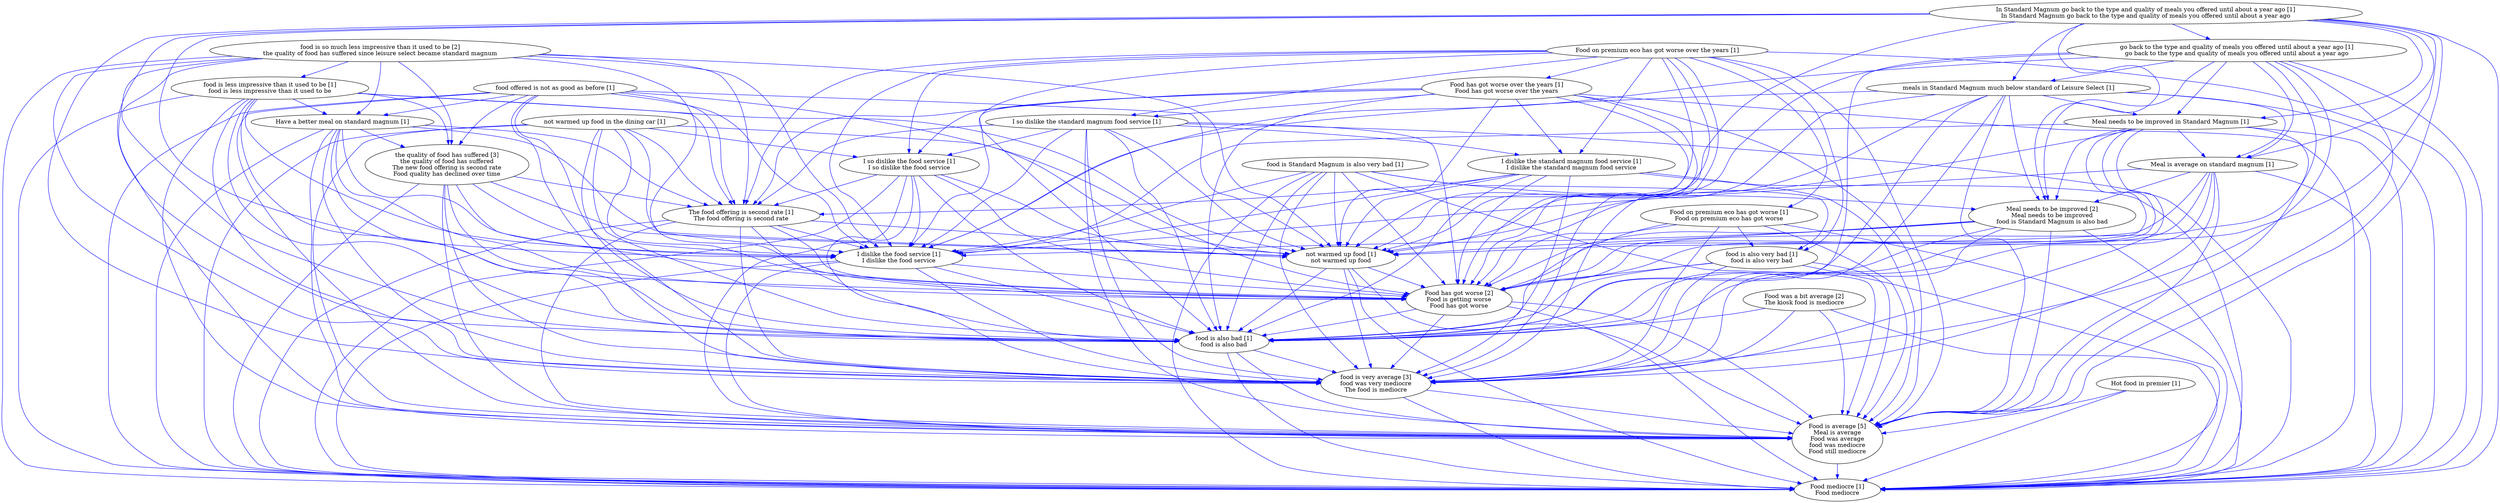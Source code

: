digraph collapsedGraph {
"food is very average [3]\nfood was very mediocre\nThe food is mediocre""the quality of food has suffered [3]\nthe quality of food has suffered\nThe new food offering is second rate\nFood quality has declined over time""food is so much less impressive than it used to be [2]\nthe quality of food has suffered since leisure select became standard magnum""Meal needs to be improved [2]\nMeal needs to be improved\nfood is Standard Magnum is also bad""Food is average [5]\nMeal is average\nFood was average\nfood was mediocre\nFood still mediocre""Food was a bit average [2]\nThe kiosk food is mediocre""Food has got worse [2]\nFood is getting worse\nFood has got worse""Food mediocre [1]\nFood mediocre""Food on premium eco has got worse over the years [1]""Food on premium eco has got worse [1]\nFood on premium eco has got worse""Food has got worse over the years [1]\nFood has got worse over the years""Have a better meal on standard magnum [1]""Hot food in premier [1]""I so dislike the standard magnum food service [1]""I dislike the standard magnum food service [1]\nI dislike the standard magnum food service""I dislike the food service [1]\nI dislike the food service""I so dislike the food service [1]\nI so dislike the food service""In Standard Magnum go back to the type and quality of meals you offered until about a year ago [1]\nIn Standard Magnum go back to the type and quality of meals you offered until about a year ago""go back to the type and quality of meals you offered until about a year ago [1]\ngo back to the type and quality of meals you offered until about a year ago""Meal is average on standard magnum [1]""Meal needs to be improved in Standard Magnum [1]""The food offering is second rate [1]\nThe food offering is second rate""food is Standard Magnum is also very bad [1]""food is also bad [1]\nfood is also bad""food is also very bad [1]\nfood is also very bad""food is less impressive than it used to be [1]\nfood is less impressive than it used to be""food offered is not as good as before [1]""meals in Standard Magnum much below standard of Leisure Select [1]""not warmed up food in the dining car [1]""not warmed up food [1]\nnot warmed up food""food is Standard Magnum is also very bad [1]" -> "Food is average [5]\nMeal is average\nFood was average\nfood was mediocre\nFood still mediocre" [color=blue]
"food is Standard Magnum is also very bad [1]" -> "I dislike the food service [1]\nI dislike the food service" [color=blue]
"food is Standard Magnum is also very bad [1]" -> "Food mediocre [1]\nFood mediocre" [color=blue]
"food is Standard Magnum is also very bad [1]" -> "food is very average [3]\nfood was very mediocre\nThe food is mediocre" [color=blue]
"Meal needs to be improved [2]\nMeal needs to be improved\nfood is Standard Magnum is also bad" -> "food is very average [3]\nfood was very mediocre\nThe food is mediocre" [color=blue]
"the quality of food has suffered [3]\nthe quality of food has suffered\nThe new food offering is second rate\nFood quality has declined over time" -> "food is very average [3]\nfood was very mediocre\nThe food is mediocre" [color=blue]
"the quality of food has suffered [3]\nthe quality of food has suffered\nThe new food offering is second rate\nFood quality has declined over time" -> "The food offering is second rate [1]\nThe food offering is second rate" [color=blue]
"food is Standard Magnum is also very bad [1]" -> "Food has got worse [2]\nFood is getting worse\nFood has got worse" [color=blue]
"Food has got worse [2]\nFood is getting worse\nFood has got worse" -> "Food mediocre [1]\nFood mediocre" [color=blue]
"Food has got worse [2]\nFood is getting worse\nFood has got worse" -> "food is also bad [1]\nfood is also bad" [color=blue]
"The food offering is second rate [1]\nThe food offering is second rate" -> "food is also bad [1]\nfood is also bad" [color=blue]
"food is Standard Magnum is also very bad [1]" -> "Meal needs to be improved [2]\nMeal needs to be improved\nfood is Standard Magnum is also bad" [color=blue]
"The food offering is second rate [1]\nThe food offering is second rate" -> "Food mediocre [1]\nFood mediocre" [color=blue]
"food is so much less impressive than it used to be [2]\nthe quality of food has suffered since leisure select became standard magnum" -> "Food has got worse [2]\nFood is getting worse\nFood has got worse" [color=blue]
"go back to the type and quality of meals you offered until about a year ago [1]\ngo back to the type and quality of meals you offered until about a year ago" -> "Meal needs to be improved [2]\nMeal needs to be improved\nfood is Standard Magnum is also bad" [color=blue]
"The food offering is second rate [1]\nThe food offering is second rate" -> "I dislike the food service [1]\nI dislike the food service" [color=blue]
"food is so much less impressive than it used to be [2]\nthe quality of food has suffered since leisure select became standard magnum" -> "The food offering is second rate [1]\nThe food offering is second rate" [color=blue]
"go back to the type and quality of meals you offered until about a year ago [1]\ngo back to the type and quality of meals you offered until about a year ago" -> "meals in Standard Magnum much below standard of Leisure Select [1]" [color=blue]
"The food offering is second rate [1]\nThe food offering is second rate" -> "Food is average [5]\nMeal is average\nFood was average\nfood was mediocre\nFood still mediocre" [color=blue]
"The food offering is second rate [1]\nThe food offering is second rate" -> "Food has got worse [2]\nFood is getting worse\nFood has got worse" [color=blue]
"food is also bad [1]\nfood is also bad" -> "food is very average [3]\nfood was very mediocre\nThe food is mediocre" [color=blue]
"not warmed up food in the dining car [1]" -> "Food is average [5]\nMeal is average\nFood was average\nfood was mediocre\nFood still mediocre" [color=blue]
"Meal needs to be improved [2]\nMeal needs to be improved\nfood is Standard Magnum is also bad" -> "not warmed up food [1]\nnot warmed up food" [color=blue]
"food is so much less impressive than it used to be [2]\nthe quality of food has suffered since leisure select became standard magnum" -> "not warmed up food [1]\nnot warmed up food" [color=blue]
"not warmed up food [1]\nnot warmed up food" -> "Food is average [5]\nMeal is average\nFood was average\nfood was mediocre\nFood still mediocre" [color=blue]
"food is so much less impressive than it used to be [2]\nthe quality of food has suffered since leisure select became standard magnum" -> "food is very average [3]\nfood was very mediocre\nThe food is mediocre" [color=blue]
"go back to the type and quality of meals you offered until about a year ago [1]\ngo back to the type and quality of meals you offered until about a year ago" -> "Meal is average on standard magnum [1]" [color=blue]
"In Standard Magnum go back to the type and quality of meals you offered until about a year ago [1]\nIn Standard Magnum go back to the type and quality of meals you offered until about a year ago" -> "Food is average [5]\nMeal is average\nFood was average\nfood was mediocre\nFood still mediocre" [color=blue]
"In Standard Magnum go back to the type and quality of meals you offered until about a year ago [1]\nIn Standard Magnum go back to the type and quality of meals you offered until about a year ago" -> "Meal needs to be improved in Standard Magnum [1]" [color=blue]
"In Standard Magnum go back to the type and quality of meals you offered until about a year ago [1]\nIn Standard Magnum go back to the type and quality of meals you offered until about a year ago" -> "Food mediocre [1]\nFood mediocre" [color=blue]
"In Standard Magnum go back to the type and quality of meals you offered until about a year ago [1]\nIn Standard Magnum go back to the type and quality of meals you offered until about a year ago" -> "I dislike the food service [1]\nI dislike the food service" [color=blue]
"In Standard Magnum go back to the type and quality of meals you offered until about a year ago [1]\nIn Standard Magnum go back to the type and quality of meals you offered until about a year ago" -> "food is also bad [1]\nfood is also bad" [color=blue]
"In Standard Magnum go back to the type and quality of meals you offered until about a year ago [1]\nIn Standard Magnum go back to the type and quality of meals you offered until about a year ago" -> "Food has got worse [2]\nFood is getting worse\nFood has got worse" [color=blue]
"go back to the type and quality of meals you offered until about a year ago [1]\ngo back to the type and quality of meals you offered until about a year ago" -> "Meal needs to be improved in Standard Magnum [1]" [color=blue]
"go back to the type and quality of meals you offered until about a year ago [1]\ngo back to the type and quality of meals you offered until about a year ago" -> "Food is average [5]\nMeal is average\nFood was average\nfood was mediocre\nFood still mediocre" [color=blue]
"go back to the type and quality of meals you offered until about a year ago [1]\ngo back to the type and quality of meals you offered until about a year ago" -> "Food has got worse [2]\nFood is getting worse\nFood has got worse" [color=blue]
"go back to the type and quality of meals you offered until about a year ago [1]\ngo back to the type and quality of meals you offered until about a year ago" -> "food is also bad [1]\nfood is also bad" [color=blue]
"Food on premium eco has got worse over the years [1]" -> "I dislike the food service [1]\nI dislike the food service" [color=blue]
"Food on premium eco has got worse over the years [1]" -> "Food mediocre [1]\nFood mediocre" [color=blue]
"go back to the type and quality of meals you offered until about a year ago [1]\ngo back to the type and quality of meals you offered until about a year ago" -> "I dislike the food service [1]\nI dislike the food service" [color=blue]
"go back to the type and quality of meals you offered until about a year ago [1]\ngo back to the type and quality of meals you offered until about a year ago" -> "Food mediocre [1]\nFood mediocre" [color=blue]
"Food on premium eco has got worse over the years [1]" -> "food is also bad [1]\nfood is also bad" [color=blue]
"not warmed up food [1]\nnot warmed up food" -> "Food has got worse [2]\nFood is getting worse\nFood has got worse" [color=blue]
"In Standard Magnum go back to the type and quality of meals you offered until about a year ago [1]\nIn Standard Magnum go back to the type and quality of meals you offered until about a year ago" -> "meals in Standard Magnum much below standard of Leisure Select [1]" [color=blue]
"In Standard Magnum go back to the type and quality of meals you offered until about a year ago [1]\nIn Standard Magnum go back to the type and quality of meals you offered until about a year ago" -> "Meal needs to be improved [2]\nMeal needs to be improved\nfood is Standard Magnum is also bad" [color=blue]
"not warmed up food [1]\nnot warmed up food" -> "Food mediocre [1]\nFood mediocre" [color=blue]
"Food has got worse [2]\nFood is getting worse\nFood has got worse" -> "food is very average [3]\nfood was very mediocre\nThe food is mediocre" [color=blue]
"Food is average [5]\nMeal is average\nFood was average\nfood was mediocre\nFood still mediocre" -> "Food mediocre [1]\nFood mediocre" [color=blue]
"Food has got worse [2]\nFood is getting worse\nFood has got worse" -> "Food is average [5]\nMeal is average\nFood was average\nfood was mediocre\nFood still mediocre" [color=blue]
"I so dislike the food service [1]\nI so dislike the food service" -> "Food has got worse [2]\nFood is getting worse\nFood has got worse" [color=blue]
"I so dislike the food service [1]\nI so dislike the food service" -> "The food offering is second rate [1]\nThe food offering is second rate" [color=blue]
"I so dislike the food service [1]\nI so dislike the food service" -> "food is very average [3]\nfood was very mediocre\nThe food is mediocre" [color=blue]
"I so dislike the food service [1]\nI so dislike the food service" -> "not warmed up food [1]\nnot warmed up food" [color=blue]
"Food on premium eco has got worse [1]\nFood on premium eco has got worse" -> "food is also bad [1]\nfood is also bad" [color=blue]
"go back to the type and quality of meals you offered until about a year ago [1]\ngo back to the type and quality of meals you offered until about a year ago" -> "food is very average [3]\nfood was very mediocre\nThe food is mediocre" [color=blue]
"go back to the type and quality of meals you offered until about a year ago [1]\ngo back to the type and quality of meals you offered until about a year ago" -> "not warmed up food [1]\nnot warmed up food" [color=blue]
"Food on premium eco has got worse [1]\nFood on premium eco has got worse" -> "Food mediocre [1]\nFood mediocre" [color=blue]
"Food on premium eco has got worse [1]\nFood on premium eco has got worse" -> "food is very average [3]\nfood was very mediocre\nThe food is mediocre" [color=blue]
"Food on premium eco has got worse [1]\nFood on premium eco has got worse" -> "Food has got worse [2]\nFood is getting worse\nFood has got worse" [color=blue]
"Food on premium eco has got worse [1]\nFood on premium eco has got worse" -> "food is also very bad [1]\nfood is also very bad" [color=blue]
"I so dislike the food service [1]\nI so dislike the food service" -> "Food is average [5]\nMeal is average\nFood was average\nfood was mediocre\nFood still mediocre" [color=blue]
"I dislike the standard magnum food service [1]\nI dislike the standard magnum food service" -> "Food mediocre [1]\nFood mediocre" [color=blue]
"I dislike the standard magnum food service [1]\nI dislike the standard magnum food service" -> "Food has got worse [2]\nFood is getting worse\nFood has got worse" [color=blue]
"I dislike the standard magnum food service [1]\nI dislike the standard magnum food service" -> "food is also bad [1]\nfood is also bad" [color=blue]
"food offered is not as good as before [1]" -> "Food is average [5]\nMeal is average\nFood was average\nfood was mediocre\nFood still mediocre" [color=blue]
"food offered is not as good as before [1]" -> "Have a better meal on standard magnum [1]" [color=blue]
"food offered is not as good as before [1]" -> "Food has got worse [2]\nFood is getting worse\nFood has got worse" [color=blue]
"food offered is not as good as before [1]" -> "food is also bad [1]\nfood is also bad" [color=blue]
"Food on premium eco has got worse over the years [1]" -> "I so dislike the standard magnum food service [1]" [color=blue]
"Food on premium eco has got worse [1]\nFood on premium eco has got worse" -> "Food is average [5]\nMeal is average\nFood was average\nfood was mediocre\nFood still mediocre" [color=blue]
"food offered is not as good as before [1]" -> "I dislike the food service [1]\nI dislike the food service" [color=blue]
"food offered is not as good as before [1]" -> "Food mediocre [1]\nFood mediocre" [color=blue]
"food offered is not as good as before [1]" -> "food is very average [3]\nfood was very mediocre\nThe food is mediocre" [color=blue]
"Meal is average on standard magnum [1]" -> "Food has got worse [2]\nFood is getting worse\nFood has got worse" [color=blue]
"Meal is average on standard magnum [1]" -> "food is very average [3]\nfood was very mediocre\nThe food is mediocre" [color=blue]
"In Standard Magnum go back to the type and quality of meals you offered until about a year ago [1]\nIn Standard Magnum go back to the type and quality of meals you offered until about a year ago" -> "Meal is average on standard magnum [1]" [color=blue]
"Meal is average on standard magnum [1]" -> "not warmed up food [1]\nnot warmed up food" [color=blue]
"Food on premium eco has got worse over the years [1]" -> "Food is average [5]\nMeal is average\nFood was average\nfood was mediocre\nFood still mediocre" [color=blue]
"I dislike the standard magnum food service [1]\nI dislike the standard magnum food service" -> "Food is average [5]\nMeal is average\nFood was average\nfood was mediocre\nFood still mediocre" [color=blue]
"food is less impressive than it used to be [1]\nfood is less impressive than it used to be" -> "food is also bad [1]\nfood is also bad" [color=blue]
"food is less impressive than it used to be [1]\nfood is less impressive than it used to be" -> "Have a better meal on standard magnum [1]" [color=blue]
"food is less impressive than it used to be [1]\nfood is less impressive than it used to be" -> "I dislike the food service [1]\nI dislike the food service" [color=blue]
"food is less impressive than it used to be [1]\nfood is less impressive than it used to be" -> "Food mediocre [1]\nFood mediocre" [color=blue]
"food is less impressive than it used to be [1]\nfood is less impressive than it used to be" -> "Food is average [5]\nMeal is average\nFood was average\nfood was mediocre\nFood still mediocre" [color=blue]
"food is less impressive than it used to be [1]\nfood is less impressive than it used to be" -> "food is very average [3]\nfood was very mediocre\nThe food is mediocre" [color=blue]
"food is less impressive than it used to be [1]\nfood is less impressive than it used to be" -> "not warmed up food [1]\nnot warmed up food" [color=blue]
"not warmed up food in the dining car [1]" -> "food is also bad [1]\nfood is also bad" [color=blue]
"not warmed up food in the dining car [1]" -> "Food has got worse [2]\nFood is getting worse\nFood has got worse" [color=blue]
"not warmed up food in the dining car [1]" -> "I dislike the food service [1]\nI dislike the food service" [color=blue]
"not warmed up food in the dining car [1]" -> "Food mediocre [1]\nFood mediocre" [color=blue]
"food is less impressive than it used to be [1]\nfood is less impressive than it used to be" -> "the quality of food has suffered [3]\nthe quality of food has suffered\nThe new food offering is second rate\nFood quality has declined over time" [color=blue]
"food is less impressive than it used to be [1]\nfood is less impressive than it used to be" -> "The food offering is second rate [1]\nThe food offering is second rate" [color=blue]
"food is less impressive than it used to be [1]\nfood is less impressive than it used to be" -> "Food has got worse [2]\nFood is getting worse\nFood has got worse" [color=blue]
"In Standard Magnum go back to the type and quality of meals you offered until about a year ago [1]\nIn Standard Magnum go back to the type and quality of meals you offered until about a year ago" -> "not warmed up food [1]\nnot warmed up food" [color=blue]
"In Standard Magnum go back to the type and quality of meals you offered until about a year ago [1]\nIn Standard Magnum go back to the type and quality of meals you offered until about a year ago" -> "food is very average [3]\nfood was very mediocre\nThe food is mediocre" [color=blue]
"I so dislike the food service [1]\nI so dislike the food service" -> "food is also bad [1]\nfood is also bad" [color=blue]
"I so dislike the food service [1]\nI so dislike the food service" -> "Food mediocre [1]\nFood mediocre" [color=blue]
"I so dislike the standard magnum food service [1]" -> "Food is average [5]\nMeal is average\nFood was average\nfood was mediocre\nFood still mediocre" [color=blue]
"Meal needs to be improved [2]\nMeal needs to be improved\nfood is Standard Magnum is also bad" -> "food is also bad [1]\nfood is also bad" [color=blue]
"I so dislike the standard magnum food service [1]" -> "not warmed up food [1]\nnot warmed up food" [color=blue]
"Meal needs to be improved [2]\nMeal needs to be improved\nfood is Standard Magnum is also bad" -> "Food is average [5]\nMeal is average\nFood was average\nfood was mediocre\nFood still mediocre" [color=blue]
"Meal needs to be improved [2]\nMeal needs to be improved\nfood is Standard Magnum is also bad" -> "I dislike the food service [1]\nI dislike the food service" [color=blue]
"Meal needs to be improved [2]\nMeal needs to be improved\nfood is Standard Magnum is also bad" -> "Food mediocre [1]\nFood mediocre" [color=blue]
"Meal needs to be improved in Standard Magnum [1]" -> "Meal needs to be improved [2]\nMeal needs to be improved\nfood is Standard Magnum is also bad" [color=blue]
"food is Standard Magnum is also very bad [1]" -> "not warmed up food [1]\nnot warmed up food" [color=blue]
"Have a better meal on standard magnum [1]" -> "Food is average [5]\nMeal is average\nFood was average\nfood was mediocre\nFood still mediocre" [color=blue]
"Meal needs to be improved in Standard Magnum [1]" -> "Food is average [5]\nMeal is average\nFood was average\nfood was mediocre\nFood still mediocre" [color=blue]
"Meal is average on standard magnum [1]" -> "food is also bad [1]\nfood is also bad" [color=blue]
"Meal needs to be improved in Standard Magnum [1]" -> "Food has got worse [2]\nFood is getting worse\nFood has got worse" [color=blue]
"food is very average [3]\nfood was very mediocre\nThe food is mediocre" -> "Food mediocre [1]\nFood mediocre" [color=blue]
"Meal needs to be improved in Standard Magnum [1]" -> "food is also bad [1]\nfood is also bad" [color=blue]
"Have a better meal on standard magnum [1]" -> "Food mediocre [1]\nFood mediocre" [color=blue]
"Have a better meal on standard magnum [1]" -> "I dislike the food service [1]\nI dislike the food service" [color=blue]
"Have a better meal on standard magnum [1]" -> "food is very average [3]\nfood was very mediocre\nThe food is mediocre" [color=blue]
"food is also very bad [1]\nfood is also very bad" -> "Food is average [5]\nMeal is average\nFood was average\nfood was mediocre\nFood still mediocre" [color=blue]
"Meal needs to be improved in Standard Magnum [1]" -> "Food mediocre [1]\nFood mediocre" [color=blue]
"Meal needs to be improved in Standard Magnum [1]" -> "food is very average [3]\nfood was very mediocre\nThe food is mediocre" [color=blue]
"Meal needs to be improved in Standard Magnum [1]" -> "I dislike the food service [1]\nI dislike the food service" [color=blue]
"Have a better meal on standard magnum [1]" -> "food is also bad [1]\nfood is also bad" [color=blue]
"food is also bad [1]\nfood is also bad" -> "Food mediocre [1]\nFood mediocre" [color=blue]
"Meal is average on standard magnum [1]" -> "I dislike the food service [1]\nI dislike the food service" [color=blue]
"Meal is average on standard magnum [1]" -> "Food mediocre [1]\nFood mediocre" [color=blue]
"Meal is average on standard magnum [1]" -> "Food is average [5]\nMeal is average\nFood was average\nfood was mediocre\nFood still mediocre" [color=blue]
"Meal is average on standard magnum [1]" -> "Meal needs to be improved [2]\nMeal needs to be improved\nfood is Standard Magnum is also bad" [color=blue]
"Meal needs to be improved in Standard Magnum [1]" -> "Meal is average on standard magnum [1]" [color=blue]
"I so dislike the standard magnum food service [1]" -> "food is very average [3]\nfood was very mediocre\nThe food is mediocre" [color=blue]
"I dislike the food service [1]\nI dislike the food service" -> "Food is average [5]\nMeal is average\nFood was average\nfood was mediocre\nFood still mediocre" [color=blue]
"Have a better meal on standard magnum [1]" -> "the quality of food has suffered [3]\nthe quality of food has suffered\nThe new food offering is second rate\nFood quality has declined over time" [color=blue]
"I so dislike the standard magnum food service [1]" -> "The food offering is second rate [1]\nThe food offering is second rate" [color=blue]
"I so dislike the standard magnum food service [1]" -> "Food has got worse [2]\nFood is getting worse\nFood has got worse" [color=blue]
"Hot food in premier [1]" -> "Food is average [5]\nMeal is average\nFood was average\nfood was mediocre\nFood still mediocre" [color=blue]
"food is so much less impressive than it used to be [2]\nthe quality of food has suffered since leisure select became standard magnum" -> "food is less impressive than it used to be [1]\nfood is less impressive than it used to be" [color=blue]
"not warmed up food in the dining car [1]" -> "I so dislike the food service [1]\nI so dislike the food service" [color=blue]
"not warmed up food in the dining car [1]" -> "The food offering is second rate [1]\nThe food offering is second rate" [color=blue]
"not warmed up food in the dining car [1]" -> "food is very average [3]\nfood was very mediocre\nThe food is mediocre" [color=blue]
"food offered is not as good as before [1]" -> "the quality of food has suffered [3]\nthe quality of food has suffered\nThe new food offering is second rate\nFood quality has declined over time" [color=blue]
"the quality of food has suffered [3]\nthe quality of food has suffered\nThe new food offering is second rate\nFood quality has declined over time" -> "not warmed up food [1]\nnot warmed up food" [color=blue]
"food is very average [3]\nfood was very mediocre\nThe food is mediocre" -> "Food is average [5]\nMeal is average\nFood was average\nfood was mediocre\nFood still mediocre" [color=blue]
"I dislike the food service [1]\nI dislike the food service" -> "Food has got worse [2]\nFood is getting worse\nFood has got worse" [color=blue]
"the quality of food has suffered [3]\nthe quality of food has suffered\nThe new food offering is second rate\nFood quality has declined over time" -> "Food has got worse [2]\nFood is getting worse\nFood has got worse" [color=blue]
"Hot food in premier [1]" -> "Food mediocre [1]\nFood mediocre" [color=blue]
"The food offering is second rate [1]\nThe food offering is second rate" -> "food is very average [3]\nfood was very mediocre\nThe food is mediocre" [color=blue]
"I so dislike the standard magnum food service [1]" -> "Food mediocre [1]\nFood mediocre" [color=blue]
"I so dislike the standard magnum food service [1]" -> "food is also bad [1]\nfood is also bad" [color=blue]
"The food offering is second rate [1]\nThe food offering is second rate" -> "not warmed up food [1]\nnot warmed up food" [color=blue]
"Meal needs to be improved in Standard Magnum [1]" -> "not warmed up food [1]\nnot warmed up food" [color=blue]
"Food was a bit average [2]\nThe kiosk food is mediocre" -> "food is very average [3]\nfood was very mediocre\nThe food is mediocre" [color=blue]
"meals in Standard Magnum much below standard of Leisure Select [1]" -> "Food mediocre [1]\nFood mediocre" [color=blue]
"meals in Standard Magnum much below standard of Leisure Select [1]" -> "I dislike the food service [1]\nI dislike the food service" [color=blue]
"meals in Standard Magnum much below standard of Leisure Select [1]" -> "Meal needs to be improved in Standard Magnum [1]" [color=blue]
"meals in Standard Magnum much below standard of Leisure Select [1]" -> "food is very average [3]\nfood was very mediocre\nThe food is mediocre" [color=blue]
"meals in Standard Magnum much below standard of Leisure Select [1]" -> "Food is average [5]\nMeal is average\nFood was average\nfood was mediocre\nFood still mediocre" [color=blue]
"the quality of food has suffered [3]\nthe quality of food has suffered\nThe new food offering is second rate\nFood quality has declined over time" -> "Food is average [5]\nMeal is average\nFood was average\nfood was mediocre\nFood still mediocre" [color=blue]
"Food has got worse over the years [1]\nFood has got worse over the years" -> "not warmed up food [1]\nnot warmed up food" [color=blue]
"Food has got worse over the years [1]\nFood has got worse over the years" -> "food is very average [3]\nfood was very mediocre\nThe food is mediocre" [color=blue]
"Meal needs to be improved [2]\nMeal needs to be improved\nfood is Standard Magnum is also bad" -> "Food has got worse [2]\nFood is getting worse\nFood has got worse" [color=blue]
"Food has got worse over the years [1]\nFood has got worse over the years" -> "I dislike the food service [1]\nI dislike the food service" [color=blue]
"Food has got worse over the years [1]\nFood has got worse over the years" -> "Food mediocre [1]\nFood mediocre" [color=blue]
"food is so much less impressive than it used to be [2]\nthe quality of food has suffered since leisure select became standard magnum" -> "the quality of food has suffered [3]\nthe quality of food has suffered\nThe new food offering is second rate\nFood quality has declined over time" [color=blue]
"meals in Standard Magnum much below standard of Leisure Select [1]" -> "Food has got worse [2]\nFood is getting worse\nFood has got worse" [color=blue]
"meals in Standard Magnum much below standard of Leisure Select [1]" -> "food is also bad [1]\nfood is also bad" [color=blue]
"Food has got worse over the years [1]\nFood has got worse over the years" -> "food is also bad [1]\nfood is also bad" [color=blue]
"I dislike the standard magnum food service [1]\nI dislike the standard magnum food service" -> "not warmed up food [1]\nnot warmed up food" [color=blue]
"I dislike the standard magnum food service [1]\nI dislike the standard magnum food service" -> "food is very average [3]\nfood was very mediocre\nThe food is mediocre" [color=blue]
"food is so much less impressive than it used to be [2]\nthe quality of food has suffered since leisure select became standard magnum" -> "Food is average [5]\nMeal is average\nFood was average\nfood was mediocre\nFood still mediocre" [color=blue]
"food is so much less impressive than it used to be [2]\nthe quality of food has suffered since leisure select became standard magnum" -> "Have a better meal on standard magnum [1]" [color=blue]
"food is so much less impressive than it used to be [2]\nthe quality of food has suffered since leisure select became standard magnum" -> "I dislike the food service [1]\nI dislike the food service" [color=blue]
"food is so much less impressive than it used to be [2]\nthe quality of food has suffered since leisure select became standard magnum" -> "Food mediocre [1]\nFood mediocre" [color=blue]
"meals in Standard Magnum much below standard of Leisure Select [1]" -> "Meal needs to be improved [2]\nMeal needs to be improved\nfood is Standard Magnum is also bad" [color=blue]
"food is so much less impressive than it used to be [2]\nthe quality of food has suffered since leisure select became standard magnum" -> "food is also bad [1]\nfood is also bad" [color=blue]
"Have a better meal on standard magnum [1]" -> "The food offering is second rate [1]\nThe food offering is second rate" [color=blue]
"the quality of food has suffered [3]\nthe quality of food has suffered\nThe new food offering is second rate\nFood quality has declined over time" -> "food is also bad [1]\nfood is also bad" [color=blue]
"the quality of food has suffered [3]\nthe quality of food has suffered\nThe new food offering is second rate\nFood quality has declined over time" -> "I dislike the food service [1]\nI dislike the food service" [color=blue]
"Have a better meal on standard magnum [1]" -> "not warmed up food [1]\nnot warmed up food" [color=blue]
"the quality of food has suffered [3]\nthe quality of food has suffered\nThe new food offering is second rate\nFood quality has declined over time" -> "Food mediocre [1]\nFood mediocre" [color=blue]
"Have a better meal on standard magnum [1]" -> "Food has got worse [2]\nFood is getting worse\nFood has got worse" [color=blue]
"Food was a bit average [2]\nThe kiosk food is mediocre" -> "Food mediocre [1]\nFood mediocre" [color=blue]
"Food on premium eco has got worse over the years [1]" -> "food is very average [3]\nfood was very mediocre\nThe food is mediocre" [color=blue]
"Food on premium eco has got worse over the years [1]" -> "not warmed up food [1]\nnot warmed up food" [color=blue]
"I dislike the standard magnum food service [1]\nI dislike the standard magnum food service" -> "The food offering is second rate [1]\nThe food offering is second rate" [color=blue]
"Food was a bit average [2]\nThe kiosk food is mediocre" -> "Food is average [5]\nMeal is average\nFood was average\nfood was mediocre\nFood still mediocre" [color=blue]
"Food on premium eco has got worse over the years [1]" -> "Food has got worse [2]\nFood is getting worse\nFood has got worse" [color=blue]
"Food on premium eco has got worse over the years [1]" -> "I so dislike the food service [1]\nI so dislike the food service" [color=blue]
"Food on premium eco has got worse over the years [1]" -> "The food offering is second rate [1]\nThe food offering is second rate" [color=blue]
"meals in Standard Magnum much below standard of Leisure Select [1]" -> "Meal is average on standard magnum [1]" [color=blue]
"food is also bad [1]\nfood is also bad" -> "Food is average [5]\nMeal is average\nFood was average\nfood was mediocre\nFood still mediocre" [color=blue]
"food is also very bad [1]\nfood is also very bad" -> "food is very average [3]\nfood was very mediocre\nThe food is mediocre" [color=blue]
"food is also very bad [1]\nfood is also very bad" -> "Food mediocre [1]\nFood mediocre" [color=blue]
"food is also very bad [1]\nfood is also very bad" -> "Food has got worse [2]\nFood is getting worse\nFood has got worse" [color=blue]
"I dislike the food service [1]\nI dislike the food service" -> "Food mediocre [1]\nFood mediocre" [color=blue]
"meals in Standard Magnum much below standard of Leisure Select [1]" -> "not warmed up food [1]\nnot warmed up food" [color=blue]
"Food has got worse over the years [1]\nFood has got worse over the years" -> "Food is average [5]\nMeal is average\nFood was average\nfood was mediocre\nFood still mediocre" [color=blue]
"Food was a bit average [2]\nThe kiosk food is mediocre" -> "food is also bad [1]\nfood is also bad" [color=blue]
"food offered is not as good as before [1]" -> "not warmed up food [1]\nnot warmed up food" [color=blue]
"food offered is not as good as before [1]" -> "The food offering is second rate [1]\nThe food offering is second rate" [color=blue]
"Food has got worse over the years [1]\nFood has got worse over the years" -> "I so dislike the standard magnum food service [1]" [color=blue]
"Food has got worse over the years [1]\nFood has got worse over the years" -> "Food has got worse [2]\nFood is getting worse\nFood has got worse" [color=blue]
"Food has got worse over the years [1]\nFood has got worse over the years" -> "The food offering is second rate [1]\nThe food offering is second rate" [color=blue]
"Food has got worse over the years [1]\nFood has got worse over the years" -> "I so dislike the food service [1]\nI so dislike the food service" [color=blue]
"Food on premium eco has got worse over the years [1]" -> "Food on premium eco has got worse [1]\nFood on premium eco has got worse" [color=blue]
"Food on premium eco has got worse over the years [1]" -> "Food has got worse over the years [1]\nFood has got worse over the years" [color=blue]
"I so dislike the standard magnum food service [1]" -> "I dislike the standard magnum food service [1]\nI dislike the standard magnum food service" [color=blue]
"I dislike the standard magnum food service [1]\nI dislike the standard magnum food service" -> "I dislike the food service [1]\nI dislike the food service" [color=blue]
"I so dislike the standard magnum food service [1]" -> "I so dislike the food service [1]\nI so dislike the food service" [color=blue]
"I so dislike the food service [1]\nI so dislike the food service" -> "I dislike the food service [1]\nI dislike the food service" [color=blue]
"I so dislike the standard magnum food service [1]" -> "I dislike the food service [1]\nI dislike the food service" [color=blue]
"In Standard Magnum go back to the type and quality of meals you offered until about a year ago [1]\nIn Standard Magnum go back to the type and quality of meals you offered until about a year ago" -> "go back to the type and quality of meals you offered until about a year ago [1]\ngo back to the type and quality of meals you offered until about a year ago" [color=blue]
"food is Standard Magnum is also very bad [1]" -> "food is also very bad [1]\nfood is also very bad" [color=blue]
"food is also very bad [1]\nfood is also very bad" -> "food is also bad [1]\nfood is also bad" [color=blue]
"food is Standard Magnum is also very bad [1]" -> "food is also bad [1]\nfood is also bad" [color=blue]
"not warmed up food in the dining car [1]" -> "not warmed up food [1]\nnot warmed up food" [color=blue]
"Food on premium eco has got worse over the years [1]" -> "food is also very bad [1]\nfood is also very bad" [color=blue]
"Food on premium eco has got worse over the years [1]" -> "I dislike the standard magnum food service [1]\nI dislike the standard magnum food service" [color=blue]
"Food has got worse over the years [1]\nFood has got worse over the years" -> "I dislike the standard magnum food service [1]\nI dislike the standard magnum food service" [color=blue]
"I dislike the food service [1]\nI dislike the food service" -> "food is very average [3]\nfood was very mediocre\nThe food is mediocre" [color=blue]
"I dislike the food service [1]\nI dislike the food service" -> "food is also bad [1]\nfood is also bad" [color=blue]
"not warmed up food [1]\nnot warmed up food" -> "food is very average [3]\nfood was very mediocre\nThe food is mediocre" [color=blue]
"not warmed up food [1]\nnot warmed up food" -> "food is also bad [1]\nfood is also bad" [color=blue]
}